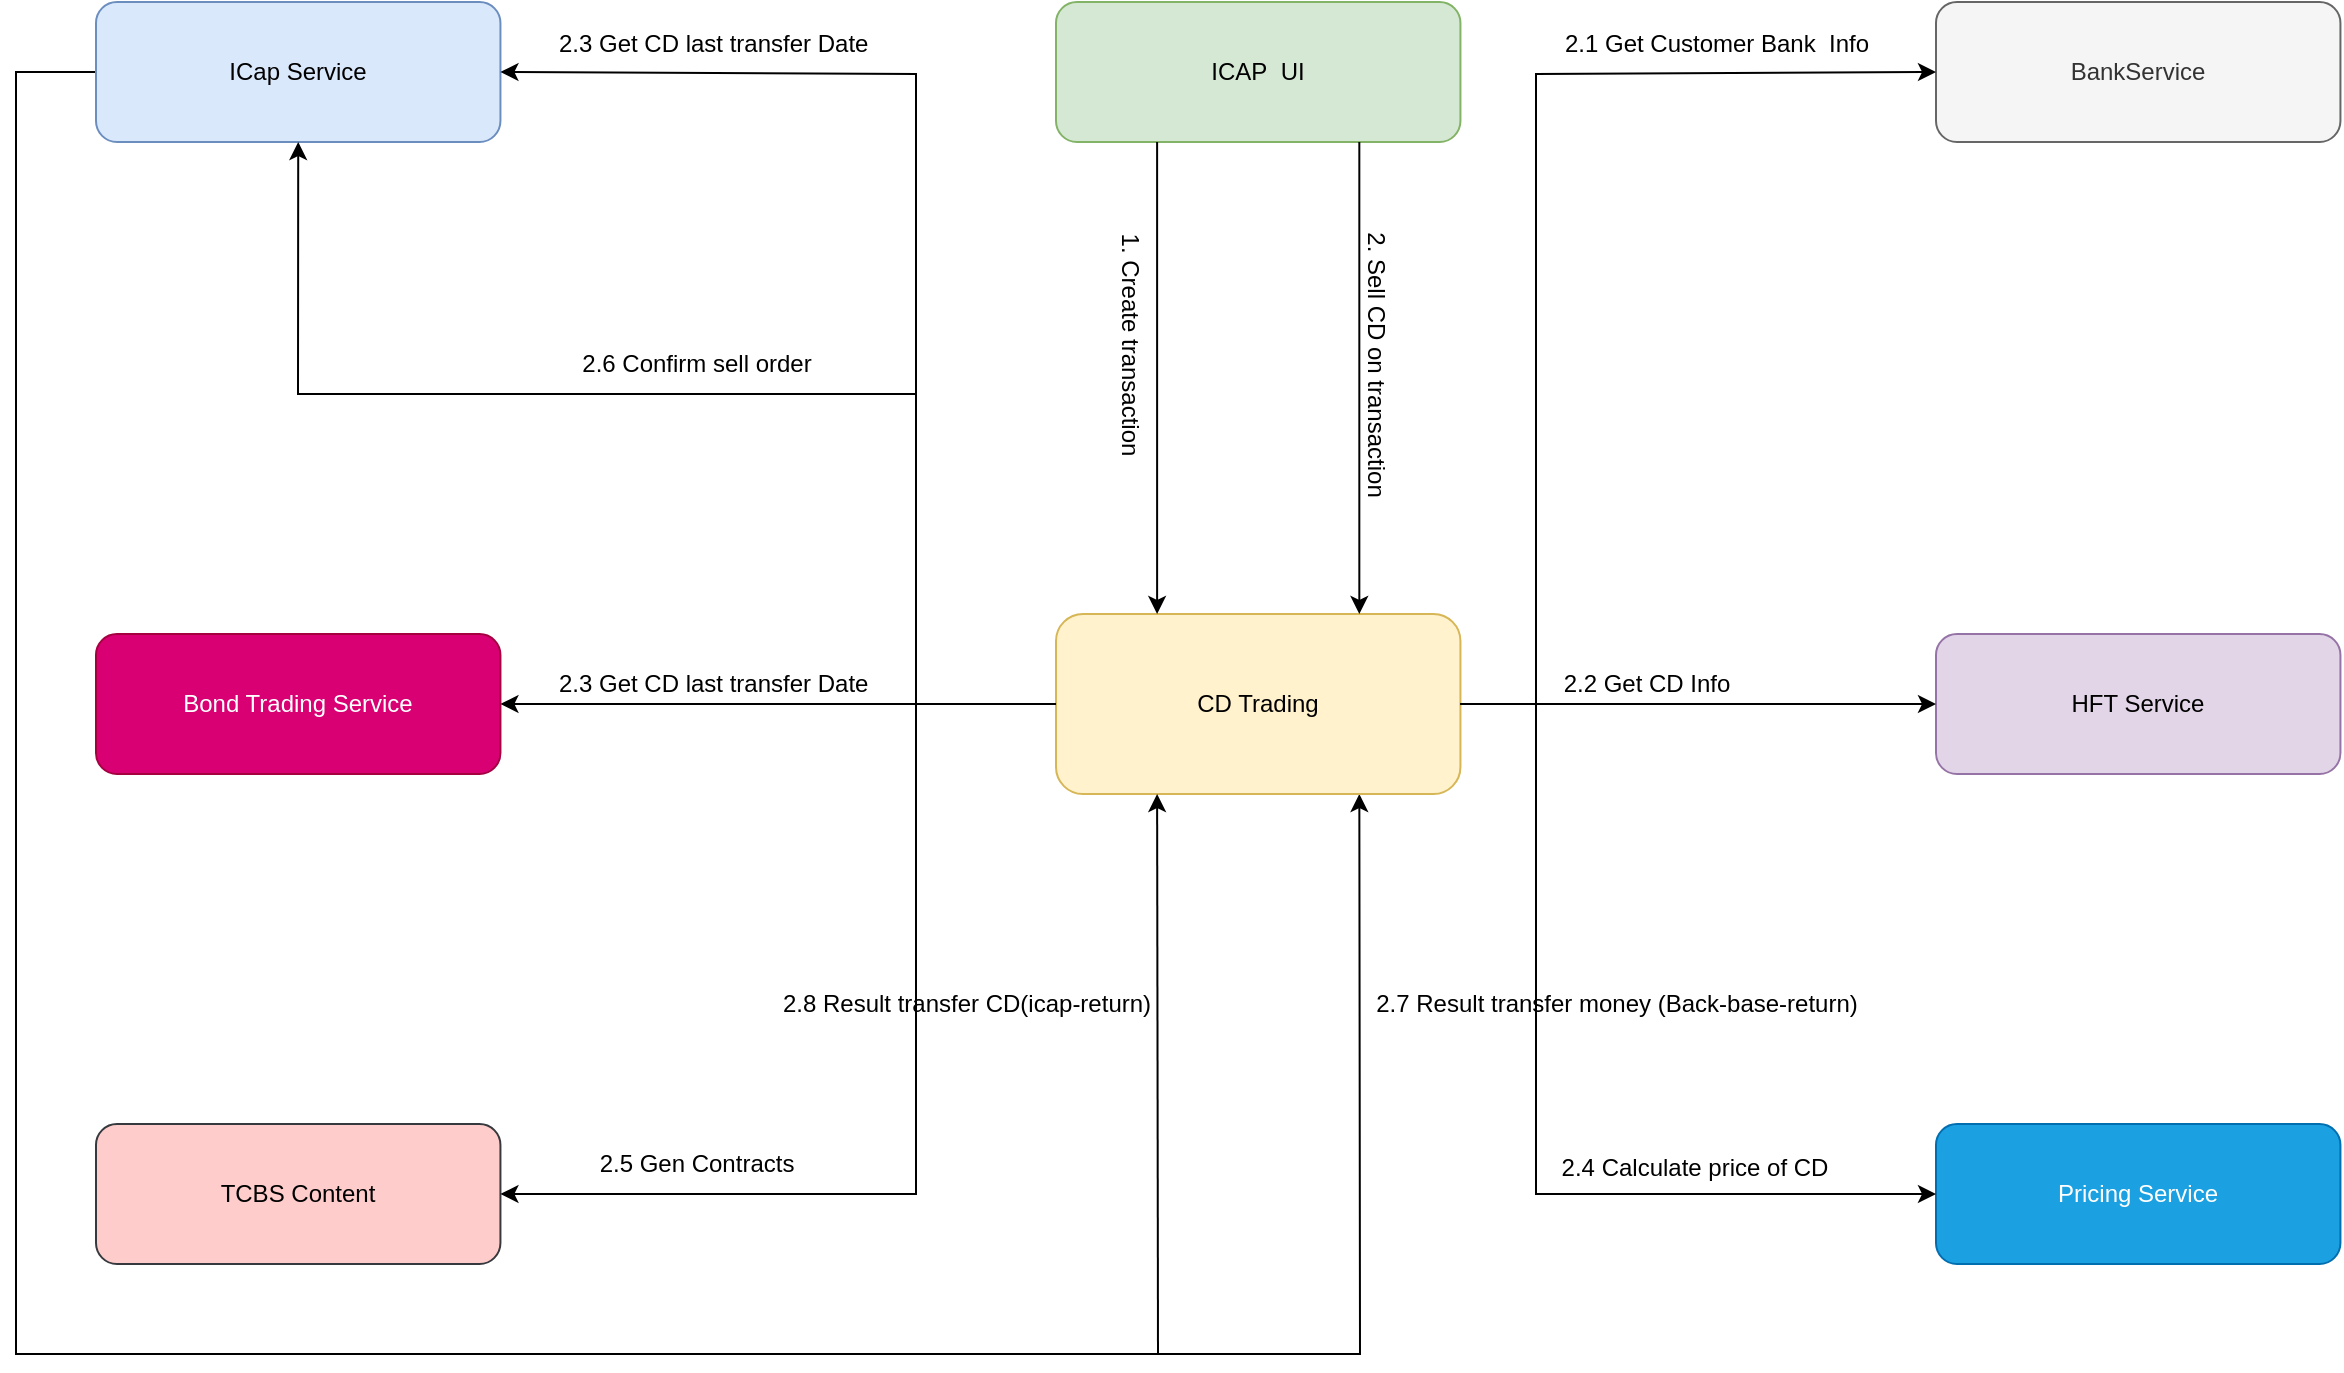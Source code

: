 <mxfile version="20.8.3" type="github">
  <diagram id="C5RBs43oDa-KdzZeNtuy" name="Page-1">
    <mxGraphModel dx="2189" dy="741" grid="1" gridSize="10" guides="1" tooltips="1" connect="1" arrows="1" fold="1" page="1" pageScale="1" pageWidth="827" pageHeight="1169" math="0" shadow="0">
      <root>
        <mxCell id="WIyWlLk6GJQsqaUBKTNV-0" />
        <mxCell id="WIyWlLk6GJQsqaUBKTNV-1" parent="WIyWlLk6GJQsqaUBKTNV-0" />
        <mxCell id="0CGPWR4gvbhz2c0YgLhU-25" value="" style="endArrow=classic;html=1;rounded=0;exitX=0;exitY=0.5;exitDx=0;exitDy=0;entryX=0.75;entryY=1;entryDx=0;entryDy=0;" edge="1" parent="WIyWlLk6GJQsqaUBKTNV-1" source="0CGPWR4gvbhz2c0YgLhU-15" target="0CGPWR4gvbhz2c0YgLhU-0">
          <mxGeometry width="50" height="50" relative="1" as="geometry">
            <mxPoint x="390" y="910" as="sourcePoint" />
            <mxPoint x="410" y="1160" as="targetPoint" />
            <Array as="points">
              <mxPoint x="-320" y="599" />
              <mxPoint x="-320" y="900" />
              <mxPoint x="-320" y="1240" />
              <mxPoint x="352" y="1240" />
            </Array>
          </mxGeometry>
        </mxCell>
        <mxCell id="0CGPWR4gvbhz2c0YgLhU-0" value="CD Trading" style="rounded=1;whiteSpace=wrap;html=1;fontSize=12;glass=0;strokeWidth=1;shadow=0;fillColor=#fff2cc;strokeColor=#d6b656;" vertex="1" parent="WIyWlLk6GJQsqaUBKTNV-1">
          <mxGeometry x="200" y="870" width="202.22" height="90" as="geometry" />
        </mxCell>
        <mxCell id="0CGPWR4gvbhz2c0YgLhU-1" value="ICAP&amp;nbsp; UI" style="rounded=1;whiteSpace=wrap;html=1;fontSize=12;glass=0;strokeWidth=1;shadow=0;fillColor=#d5e8d4;strokeColor=#82b366;" vertex="1" parent="WIyWlLk6GJQsqaUBKTNV-1">
          <mxGeometry x="200" y="564" width="202.22" height="70" as="geometry" />
        </mxCell>
        <mxCell id="0CGPWR4gvbhz2c0YgLhU-3" value="" style="endArrow=classic;html=1;rounded=0;exitX=0.75;exitY=1;exitDx=0;exitDy=0;entryX=0.75;entryY=0;entryDx=0;entryDy=0;" edge="1" parent="WIyWlLk6GJQsqaUBKTNV-1" source="0CGPWR4gvbhz2c0YgLhU-1" target="0CGPWR4gvbhz2c0YgLhU-0">
          <mxGeometry width="50" height="50" relative="1" as="geometry">
            <mxPoint x="390" y="600" as="sourcePoint" />
            <mxPoint x="440" y="550" as="targetPoint" />
          </mxGeometry>
        </mxCell>
        <mxCell id="0CGPWR4gvbhz2c0YgLhU-4" value="1. Create transaction" style="text;html=1;align=center;verticalAlign=middle;resizable=0;points=[];autosize=1;strokeColor=none;fillColor=none;rotation=90;" vertex="1" parent="WIyWlLk6GJQsqaUBKTNV-1">
          <mxGeometry x="172" y="720" width="130" height="30" as="geometry" />
        </mxCell>
        <mxCell id="0CGPWR4gvbhz2c0YgLhU-5" value="" style="endArrow=classic;html=1;rounded=0;entryX=0.25;entryY=0;entryDx=0;entryDy=0;exitX=0.25;exitY=1;exitDx=0;exitDy=0;" edge="1" parent="WIyWlLk6GJQsqaUBKTNV-1" source="0CGPWR4gvbhz2c0YgLhU-1" target="0CGPWR4gvbhz2c0YgLhU-0">
          <mxGeometry width="50" height="50" relative="1" as="geometry">
            <mxPoint x="300" y="650" as="sourcePoint" />
            <mxPoint x="311.11" y="890" as="targetPoint" />
          </mxGeometry>
        </mxCell>
        <mxCell id="0CGPWR4gvbhz2c0YgLhU-6" value="2. Sell CD on transaction" style="text;html=1;align=center;verticalAlign=middle;resizable=0;points=[];autosize=1;strokeColor=none;fillColor=none;rotation=90;" vertex="1" parent="WIyWlLk6GJQsqaUBKTNV-1">
          <mxGeometry x="280" y="730" width="160" height="30" as="geometry" />
        </mxCell>
        <mxCell id="0CGPWR4gvbhz2c0YgLhU-8" value="HFT Service" style="rounded=1;whiteSpace=wrap;html=1;fontSize=12;glass=0;strokeWidth=1;shadow=0;fillColor=#e1d5e7;strokeColor=#9673a6;" vertex="1" parent="WIyWlLk6GJQsqaUBKTNV-1">
          <mxGeometry x="640" y="880" width="202.22" height="70" as="geometry" />
        </mxCell>
        <mxCell id="0CGPWR4gvbhz2c0YgLhU-9" value="BankService" style="rounded=1;whiteSpace=wrap;html=1;fontSize=12;glass=0;strokeWidth=1;shadow=0;fillColor=#f5f5f5;strokeColor=#666666;fontColor=#333333;" vertex="1" parent="WIyWlLk6GJQsqaUBKTNV-1">
          <mxGeometry x="640" y="564" width="202.22" height="70" as="geometry" />
        </mxCell>
        <mxCell id="0CGPWR4gvbhz2c0YgLhU-11" value="" style="endArrow=classic;html=1;rounded=0;exitX=1;exitY=0.5;exitDx=0;exitDy=0;entryX=0;entryY=0.5;entryDx=0;entryDy=0;" edge="1" parent="WIyWlLk6GJQsqaUBKTNV-1" source="0CGPWR4gvbhz2c0YgLhU-0" target="0CGPWR4gvbhz2c0YgLhU-9">
          <mxGeometry width="50" height="50" relative="1" as="geometry">
            <mxPoint x="390" y="910" as="sourcePoint" />
            <mxPoint x="520" y="760" as="targetPoint" />
            <Array as="points">
              <mxPoint x="440" y="915" />
              <mxPoint x="440" y="600" />
            </Array>
          </mxGeometry>
        </mxCell>
        <mxCell id="0CGPWR4gvbhz2c0YgLhU-12" value="2.1 Get Customer Bank&amp;nbsp; Info" style="text;html=1;align=center;verticalAlign=middle;resizable=0;points=[];autosize=1;strokeColor=none;fillColor=none;" vertex="1" parent="WIyWlLk6GJQsqaUBKTNV-1">
          <mxGeometry x="440" y="570" width="180" height="30" as="geometry" />
        </mxCell>
        <mxCell id="0CGPWR4gvbhz2c0YgLhU-10" value="Bond Trading Service" style="rounded=1;whiteSpace=wrap;html=1;fontSize=12;glass=0;strokeWidth=1;shadow=0;fillColor=#d80073;fontColor=#ffffff;strokeColor=#A50040;" vertex="1" parent="WIyWlLk6GJQsqaUBKTNV-1">
          <mxGeometry x="-280" y="880" width="202.22" height="70" as="geometry" />
        </mxCell>
        <mxCell id="0CGPWR4gvbhz2c0YgLhU-13" value="" style="endArrow=classic;html=1;rounded=0;exitX=1;exitY=0.5;exitDx=0;exitDy=0;entryX=0;entryY=0.5;entryDx=0;entryDy=0;" edge="1" parent="WIyWlLk6GJQsqaUBKTNV-1" source="0CGPWR4gvbhz2c0YgLhU-0" target="0CGPWR4gvbhz2c0YgLhU-8">
          <mxGeometry width="50" height="50" relative="1" as="geometry">
            <mxPoint x="390" y="910" as="sourcePoint" />
            <mxPoint x="440" y="860" as="targetPoint" />
          </mxGeometry>
        </mxCell>
        <mxCell id="0CGPWR4gvbhz2c0YgLhU-14" value="2.2 Get CD Info" style="text;html=1;align=center;verticalAlign=middle;resizable=0;points=[];autosize=1;strokeColor=none;fillColor=none;" vertex="1" parent="WIyWlLk6GJQsqaUBKTNV-1">
          <mxGeometry x="440" y="890" width="110" height="30" as="geometry" />
        </mxCell>
        <mxCell id="0CGPWR4gvbhz2c0YgLhU-15" value="ICap Service" style="rounded=1;whiteSpace=wrap;html=1;fontSize=12;glass=0;strokeWidth=1;shadow=0;fillColor=#dae8fc;strokeColor=#6c8ebf;" vertex="1" parent="WIyWlLk6GJQsqaUBKTNV-1">
          <mxGeometry x="-280" y="564" width="202.22" height="70" as="geometry" />
        </mxCell>
        <mxCell id="0CGPWR4gvbhz2c0YgLhU-16" value="" style="endArrow=classic;html=1;rounded=0;exitX=0;exitY=0.5;exitDx=0;exitDy=0;" edge="1" parent="WIyWlLk6GJQsqaUBKTNV-1" source="0CGPWR4gvbhz2c0YgLhU-0" target="0CGPWR4gvbhz2c0YgLhU-10">
          <mxGeometry width="50" height="50" relative="1" as="geometry">
            <mxPoint x="390" y="970" as="sourcePoint" />
            <mxPoint x="440" y="920" as="targetPoint" />
          </mxGeometry>
        </mxCell>
        <mxCell id="0CGPWR4gvbhz2c0YgLhU-17" value="" style="endArrow=classic;html=1;rounded=0;exitX=0;exitY=0.5;exitDx=0;exitDy=0;entryX=1;entryY=0.5;entryDx=0;entryDy=0;" edge="1" parent="WIyWlLk6GJQsqaUBKTNV-1" source="0CGPWR4gvbhz2c0YgLhU-0" target="0CGPWR4gvbhz2c0YgLhU-15">
          <mxGeometry width="50" height="50" relative="1" as="geometry">
            <mxPoint x="390" y="970" as="sourcePoint" />
            <mxPoint x="130" y="570" as="targetPoint" />
            <Array as="points">
              <mxPoint x="130" y="915" />
              <mxPoint x="130" y="600" />
            </Array>
          </mxGeometry>
        </mxCell>
        <mxCell id="0CGPWR4gvbhz2c0YgLhU-18" value="2.3 Get CD last transfer Date&amp;nbsp;" style="text;html=1;align=center;verticalAlign=middle;resizable=0;points=[];autosize=1;strokeColor=none;fillColor=none;" vertex="1" parent="WIyWlLk6GJQsqaUBKTNV-1">
          <mxGeometry x="-60" y="570" width="180" height="30" as="geometry" />
        </mxCell>
        <mxCell id="0CGPWR4gvbhz2c0YgLhU-19" value="2.3 Get CD last transfer Date&amp;nbsp;" style="text;html=1;align=center;verticalAlign=middle;resizable=0;points=[];autosize=1;strokeColor=none;fillColor=none;" vertex="1" parent="WIyWlLk6GJQsqaUBKTNV-1">
          <mxGeometry x="-60" y="890" width="180" height="30" as="geometry" />
        </mxCell>
        <mxCell id="0CGPWR4gvbhz2c0YgLhU-20" value="Pricing Service" style="rounded=1;whiteSpace=wrap;html=1;fontSize=12;glass=0;strokeWidth=1;shadow=0;fillColor=#1ba1e2;fontColor=#ffffff;strokeColor=#006EAF;" vertex="1" parent="WIyWlLk6GJQsqaUBKTNV-1">
          <mxGeometry x="640" y="1125" width="202.22" height="70" as="geometry" />
        </mxCell>
        <mxCell id="0CGPWR4gvbhz2c0YgLhU-21" value="" style="endArrow=classic;html=1;rounded=0;entryX=0;entryY=0.5;entryDx=0;entryDy=0;exitX=1;exitY=0.5;exitDx=0;exitDy=0;" edge="1" parent="WIyWlLk6GJQsqaUBKTNV-1" source="0CGPWR4gvbhz2c0YgLhU-0" target="0CGPWR4gvbhz2c0YgLhU-20">
          <mxGeometry width="50" height="50" relative="1" as="geometry">
            <mxPoint x="440" y="920" as="sourcePoint" />
            <mxPoint x="440" y="920" as="targetPoint" />
            <Array as="points">
              <mxPoint x="440" y="915" />
              <mxPoint x="440" y="1160" />
            </Array>
          </mxGeometry>
        </mxCell>
        <mxCell id="0CGPWR4gvbhz2c0YgLhU-22" value="2.4 Calculate price of CD" style="text;html=1;align=center;verticalAlign=middle;resizable=0;points=[];autosize=1;strokeColor=none;fillColor=none;" vertex="1" parent="WIyWlLk6GJQsqaUBKTNV-1">
          <mxGeometry x="439" y="1132" width="160" height="30" as="geometry" />
        </mxCell>
        <mxCell id="0CGPWR4gvbhz2c0YgLhU-23" value="" style="endArrow=classic;html=1;rounded=0;exitX=0;exitY=0.5;exitDx=0;exitDy=0;entryX=0.5;entryY=1;entryDx=0;entryDy=0;" edge="1" parent="WIyWlLk6GJQsqaUBKTNV-1" source="0CGPWR4gvbhz2c0YgLhU-0" target="0CGPWR4gvbhz2c0YgLhU-15">
          <mxGeometry width="50" height="50" relative="1" as="geometry">
            <mxPoint x="390" y="910" as="sourcePoint" />
            <mxPoint x="440" y="860" as="targetPoint" />
            <Array as="points">
              <mxPoint x="130" y="915" />
              <mxPoint x="130" y="760" />
              <mxPoint x="-179" y="760" />
            </Array>
          </mxGeometry>
        </mxCell>
        <mxCell id="0CGPWR4gvbhz2c0YgLhU-24" value="2.6 Confirm sell order" style="text;html=1;align=center;verticalAlign=middle;resizable=0;points=[];autosize=1;strokeColor=none;fillColor=none;" vertex="1" parent="WIyWlLk6GJQsqaUBKTNV-1">
          <mxGeometry x="-50" y="730" width="140" height="30" as="geometry" />
        </mxCell>
        <mxCell id="0CGPWR4gvbhz2c0YgLhU-26" value="" style="endArrow=classic;html=1;rounded=0;entryX=0.25;entryY=1;entryDx=0;entryDy=0;" edge="1" parent="WIyWlLk6GJQsqaUBKTNV-1" target="0CGPWR4gvbhz2c0YgLhU-0">
          <mxGeometry width="50" height="50" relative="1" as="geometry">
            <mxPoint x="251" y="1240" as="sourcePoint" />
            <mxPoint x="440" y="860" as="targetPoint" />
          </mxGeometry>
        </mxCell>
        <mxCell id="0CGPWR4gvbhz2c0YgLhU-27" value="2.7 Result transfer money (Back-base-return)" style="text;html=1;align=center;verticalAlign=middle;resizable=0;points=[];autosize=1;strokeColor=none;fillColor=none;rotation=0;" vertex="1" parent="WIyWlLk6GJQsqaUBKTNV-1">
          <mxGeometry x="350" y="1050" width="260" height="30" as="geometry" />
        </mxCell>
        <mxCell id="0CGPWR4gvbhz2c0YgLhU-28" value="2.8 Result transfer CD(icap-return)" style="text;html=1;align=center;verticalAlign=middle;resizable=0;points=[];autosize=1;strokeColor=none;fillColor=none;rotation=0;" vertex="1" parent="WIyWlLk6GJQsqaUBKTNV-1">
          <mxGeometry x="50" y="1050" width="210" height="30" as="geometry" />
        </mxCell>
        <mxCell id="0CGPWR4gvbhz2c0YgLhU-31" value="TCBS Content" style="rounded=1;whiteSpace=wrap;html=1;fontSize=12;glass=0;strokeWidth=1;shadow=0;fillColor=#ffcccc;strokeColor=#36393d;" vertex="1" parent="WIyWlLk6GJQsqaUBKTNV-1">
          <mxGeometry x="-280" y="1125" width="202.22" height="70" as="geometry" />
        </mxCell>
        <mxCell id="0CGPWR4gvbhz2c0YgLhU-32" value="" style="endArrow=classic;html=1;rounded=0;exitX=0;exitY=0.5;exitDx=0;exitDy=0;entryX=1;entryY=0.5;entryDx=0;entryDy=0;" edge="1" parent="WIyWlLk6GJQsqaUBKTNV-1" source="0CGPWR4gvbhz2c0YgLhU-0" target="0CGPWR4gvbhz2c0YgLhU-31">
          <mxGeometry width="50" height="50" relative="1" as="geometry">
            <mxPoint x="280" y="940" as="sourcePoint" />
            <mxPoint x="330" y="890" as="targetPoint" />
            <Array as="points">
              <mxPoint x="130" y="915" />
              <mxPoint x="130" y="1160" />
            </Array>
          </mxGeometry>
        </mxCell>
        <mxCell id="0CGPWR4gvbhz2c0YgLhU-33" value="2.5&amp;nbsp;Gen Contracts" style="text;html=1;align=center;verticalAlign=middle;resizable=0;points=[];autosize=1;strokeColor=none;fillColor=none;" vertex="1" parent="WIyWlLk6GJQsqaUBKTNV-1">
          <mxGeometry x="-40" y="1130" width="120" height="30" as="geometry" />
        </mxCell>
      </root>
    </mxGraphModel>
  </diagram>
</mxfile>
